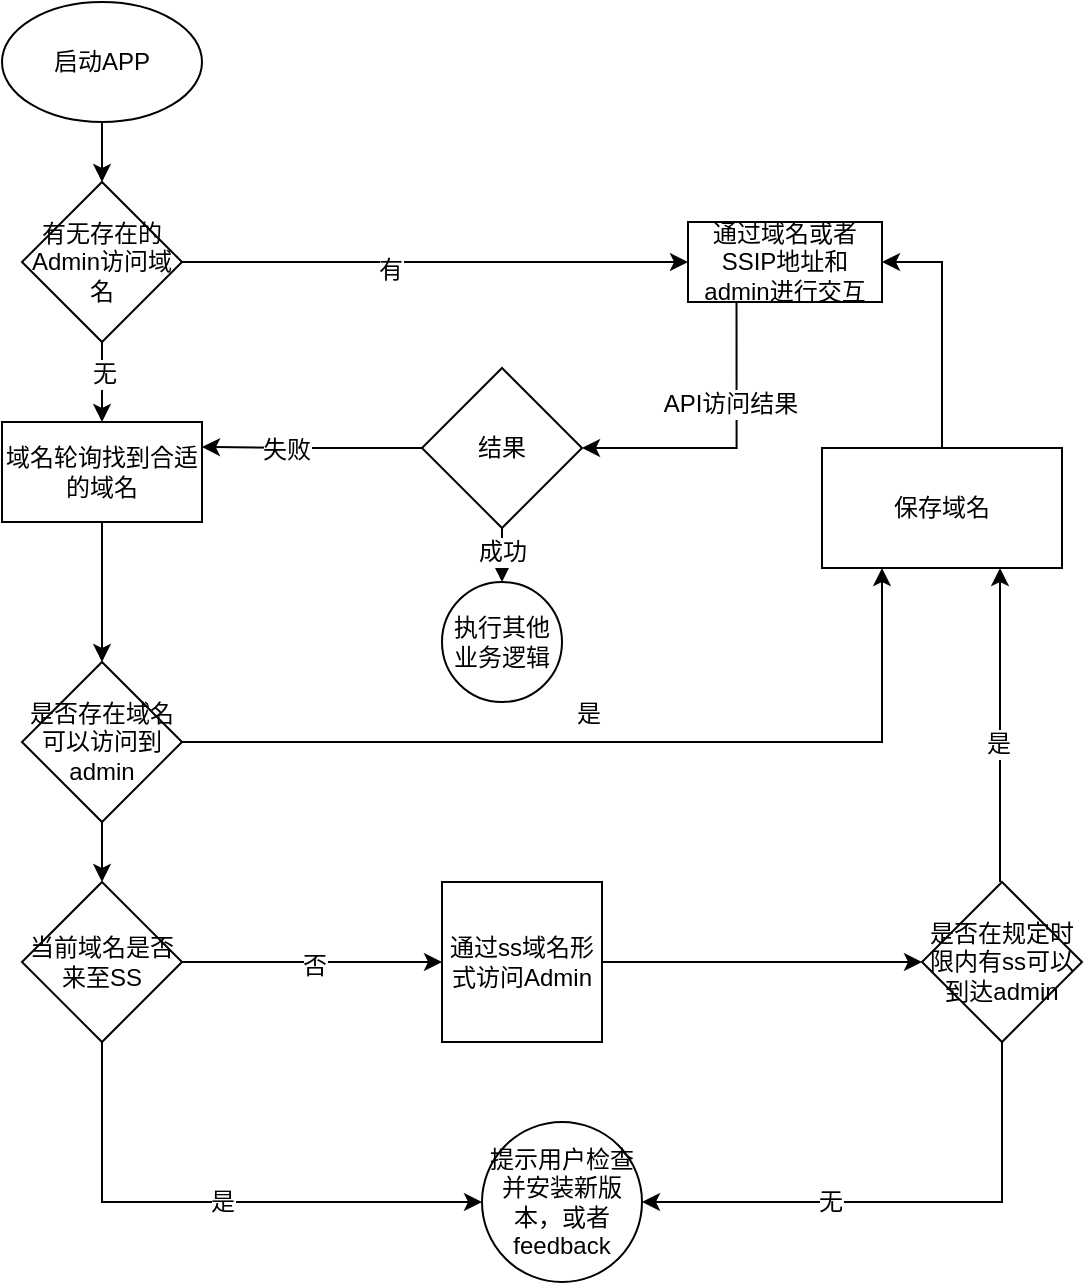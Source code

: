<mxfile version="11.1.4" type="github"><diagram id="UYDEi5oEByDB0GIAf9HY" name="Page-1"><mxGraphModel dx="1344" dy="572" grid="1" gridSize="10" guides="1" tooltips="1" connect="1" arrows="1" fold="1" page="1" pageScale="1" pageWidth="827" pageHeight="1169" math="0" shadow="0"><root><mxCell id="0"/><mxCell id="1" parent="0"/><mxCell id="9VbtysdEZYONacJEJdog-5" style="edgeStyle=orthogonalEdgeStyle;rounded=0;orthogonalLoop=1;jettySize=auto;html=1;exitX=0.5;exitY=1;exitDx=0;exitDy=0;entryX=0.5;entryY=0;entryDx=0;entryDy=0;" parent="1" source="9VbtysdEZYONacJEJdog-1" target="9VbtysdEZYONacJEJdog-2" edge="1"><mxGeometry relative="1" as="geometry"/></mxCell><mxCell id="9VbtysdEZYONacJEJdog-1" value="启动APP" style="ellipse;whiteSpace=wrap;html=1;" parent="1" vertex="1"><mxGeometry x="70" y="80" width="100" height="60" as="geometry"/></mxCell><mxCell id="9VbtysdEZYONacJEJdog-4" style="edgeStyle=orthogonalEdgeStyle;rounded=0;orthogonalLoop=1;jettySize=auto;html=1;" parent="1" source="9VbtysdEZYONacJEJdog-2" edge="1"><mxGeometry relative="1" as="geometry"><mxPoint x="120" y="290" as="targetPoint"/></mxGeometry></mxCell><mxCell id="9VbtysdEZYONacJEJdog-8" value="无" style="text;html=1;resizable=0;points=[];align=center;verticalAlign=middle;labelBackgroundColor=#ffffff;" parent="9VbtysdEZYONacJEJdog-4" vertex="1" connectable="0"><mxGeometry x="-0.2" y="1" relative="1" as="geometry"><mxPoint as="offset"/></mxGeometry></mxCell><mxCell id="9VbtysdEZYONacJEJdog-6" style="edgeStyle=orthogonalEdgeStyle;rounded=0;orthogonalLoop=1;jettySize=auto;html=1;exitX=1;exitY=0.5;exitDx=0;exitDy=0;entryX=0;entryY=0.5;entryDx=0;entryDy=0;" parent="1" source="9VbtysdEZYONacJEJdog-2" target="9VbtysdEZYONacJEJdog-3" edge="1"><mxGeometry relative="1" as="geometry"/></mxCell><mxCell id="9VbtysdEZYONacJEJdog-7" value="有" style="text;html=1;resizable=0;points=[];align=center;verticalAlign=middle;labelBackgroundColor=#ffffff;" parent="9VbtysdEZYONacJEJdog-6" vertex="1" connectable="0"><mxGeometry x="-0.182" y="-4" relative="1" as="geometry"><mxPoint as="offset"/></mxGeometry></mxCell><mxCell id="9VbtysdEZYONacJEJdog-2" value="有无存在的Admin访问域名" style="rhombus;whiteSpace=wrap;html=1;" parent="1" vertex="1"><mxGeometry x="80" y="170" width="80" height="80" as="geometry"/></mxCell><mxCell id="9VbtysdEZYONacJEJdog-31" style="edgeStyle=orthogonalEdgeStyle;rounded=0;orthogonalLoop=1;jettySize=auto;html=1;exitX=0.25;exitY=1;exitDx=0;exitDy=0;entryX=1;entryY=0.5;entryDx=0;entryDy=0;" parent="1" source="9VbtysdEZYONacJEJdog-3" target="9VbtysdEZYONacJEJdog-30" edge="1"><mxGeometry relative="1" as="geometry"/></mxCell><mxCell id="9VbtysdEZYONacJEJdog-34" value="API访问结果" style="text;html=1;resizable=0;points=[];align=center;verticalAlign=middle;labelBackgroundColor=#ffffff;" parent="9VbtysdEZYONacJEJdog-31" vertex="1" connectable="0"><mxGeometry x="-0.329" y="-4" relative="1" as="geometry"><mxPoint as="offset"/></mxGeometry></mxCell><mxCell id="9VbtysdEZYONacJEJdog-3" value="通过域名或者SSIP地址和admin进行交互" style="rounded=0;whiteSpace=wrap;html=1;" parent="1" vertex="1"><mxGeometry x="413" y="190" width="97" height="40" as="geometry"/></mxCell><mxCell id="9VbtysdEZYONacJEJdog-11" style="edgeStyle=orthogonalEdgeStyle;rounded=0;orthogonalLoop=1;jettySize=auto;html=1;exitX=0.5;exitY=1;exitDx=0;exitDy=0;entryX=0.5;entryY=0;entryDx=0;entryDy=0;" parent="1" source="9VbtysdEZYONacJEJdog-9" target="9VbtysdEZYONacJEJdog-10" edge="1"><mxGeometry relative="1" as="geometry"/></mxCell><mxCell id="9VbtysdEZYONacJEJdog-9" value="域名轮询找到合适的域名" style="rounded=0;whiteSpace=wrap;html=1;" parent="1" vertex="1"><mxGeometry x="70" y="290" width="100" height="50" as="geometry"/></mxCell><mxCell id="9VbtysdEZYONacJEJdog-12" style="edgeStyle=orthogonalEdgeStyle;rounded=0;orthogonalLoop=1;jettySize=auto;html=1;exitX=1;exitY=0.5;exitDx=0;exitDy=0;entryX=0.25;entryY=1;entryDx=0;entryDy=0;" parent="1" source="9VbtysdEZYONacJEJdog-10" edge="1" target="YYTlnLrb_-maiaqBZslA-1"><mxGeometry relative="1" as="geometry"><mxPoint x="490" y="230" as="targetPoint"/><Array as="points"><mxPoint x="510" y="450"/></Array></mxGeometry></mxCell><mxCell id="9VbtysdEZYONacJEJdog-13" value="是" style="text;html=1;resizable=0;points=[];align=center;verticalAlign=middle;labelBackgroundColor=#ffffff;" parent="9VbtysdEZYONacJEJdog-12" vertex="1" connectable="0"><mxGeometry x="-0.074" y="14" relative="1" as="geometry"><mxPoint as="offset"/></mxGeometry></mxCell><mxCell id="9VbtysdEZYONacJEJdog-15" style="edgeStyle=orthogonalEdgeStyle;rounded=0;orthogonalLoop=1;jettySize=auto;html=1;exitX=0.5;exitY=1;exitDx=0;exitDy=0;entryX=0.5;entryY=0;entryDx=0;entryDy=0;" parent="1" source="9VbtysdEZYONacJEJdog-10" target="9VbtysdEZYONacJEJdog-14" edge="1"><mxGeometry relative="1" as="geometry"/></mxCell><mxCell id="9VbtysdEZYONacJEJdog-10" value="是否存在域名可以访问到admin" style="rhombus;whiteSpace=wrap;html=1;" parent="1" vertex="1"><mxGeometry x="80" y="410" width="80" height="80" as="geometry"/></mxCell><mxCell id="9VbtysdEZYONacJEJdog-18" style="edgeStyle=orthogonalEdgeStyle;rounded=0;orthogonalLoop=1;jettySize=auto;html=1;exitX=0.5;exitY=1;exitDx=0;exitDy=0;entryX=0;entryY=0.5;entryDx=0;entryDy=0;" parent="1" source="9VbtysdEZYONacJEJdog-14" target="9VbtysdEZYONacJEJdog-17" edge="1"><mxGeometry relative="1" as="geometry"/></mxCell><mxCell id="9VbtysdEZYONacJEJdog-19" value="是" style="text;html=1;resizable=0;points=[];align=center;verticalAlign=middle;labelBackgroundColor=#ffffff;" parent="9VbtysdEZYONacJEJdog-18" vertex="1" connectable="0"><mxGeometry x="-0.444" y="30" relative="1" as="geometry"><mxPoint x="30" y="5" as="offset"/></mxGeometry></mxCell><mxCell id="9VbtysdEZYONacJEJdog-21" style="edgeStyle=orthogonalEdgeStyle;rounded=0;orthogonalLoop=1;jettySize=auto;html=1;entryX=0;entryY=0.5;entryDx=0;entryDy=0;" parent="1" source="9VbtysdEZYONacJEJdog-14" target="9VbtysdEZYONacJEJdog-20" edge="1"><mxGeometry relative="1" as="geometry"/></mxCell><mxCell id="9VbtysdEZYONacJEJdog-40" value="否" style="text;html=1;resizable=0;points=[];align=center;verticalAlign=middle;labelBackgroundColor=#ffffff;" parent="9VbtysdEZYONacJEJdog-21" vertex="1" connectable="0"><mxGeometry x="0.015" y="-2" relative="1" as="geometry"><mxPoint as="offset"/></mxGeometry></mxCell><mxCell id="9VbtysdEZYONacJEJdog-14" value="当前域名是否来至SS" style="rhombus;whiteSpace=wrap;html=1;" parent="1" vertex="1"><mxGeometry x="80" y="520" width="80" height="80" as="geometry"/></mxCell><mxCell id="9VbtysdEZYONacJEJdog-17" value="提示用户检查并安装新版本，或者feedback" style="ellipse;whiteSpace=wrap;html=1;aspect=fixed;" parent="1" vertex="1"><mxGeometry x="310" y="640" width="80" height="80" as="geometry"/></mxCell><mxCell id="9VbtysdEZYONacJEJdog-23" style="edgeStyle=orthogonalEdgeStyle;rounded=0;orthogonalLoop=1;jettySize=auto;html=1;entryX=0;entryY=0.5;entryDx=0;entryDy=0;" parent="1" source="9VbtysdEZYONacJEJdog-20" target="9VbtysdEZYONacJEJdog-22" edge="1"><mxGeometry relative="1" as="geometry"/></mxCell><mxCell id="9VbtysdEZYONacJEJdog-20" value="通过ss域名形式访问Admin" style="whiteSpace=wrap;html=1;aspect=fixed;" parent="1" vertex="1"><mxGeometry x="290" y="520" width="80" height="80" as="geometry"/></mxCell><mxCell id="9VbtysdEZYONacJEJdog-24" style="edgeStyle=orthogonalEdgeStyle;rounded=0;orthogonalLoop=1;jettySize=auto;html=1;entryX=1;entryY=0.5;entryDx=0;entryDy=0;exitX=0.5;exitY=1;exitDx=0;exitDy=0;" parent="1" source="9VbtysdEZYONacJEJdog-22" target="9VbtysdEZYONacJEJdog-17" edge="1"><mxGeometry relative="1" as="geometry"><Array as="points"><mxPoint x="570" y="680"/></Array></mxGeometry></mxCell><mxCell id="9VbtysdEZYONacJEJdog-25" value="无" style="text;html=1;resizable=0;points=[];align=center;verticalAlign=middle;labelBackgroundColor=#ffffff;" parent="9VbtysdEZYONacJEJdog-24" vertex="1" connectable="0"><mxGeometry x="0.2" y="8" relative="1" as="geometry"><mxPoint x="-10" y="-8" as="offset"/></mxGeometry></mxCell><mxCell id="9VbtysdEZYONacJEJdog-26" style="edgeStyle=orthogonalEdgeStyle;rounded=0;orthogonalLoop=1;jettySize=auto;html=1;entryX=0.75;entryY=1;entryDx=0;entryDy=0;exitX=0.5;exitY=0;exitDx=0;exitDy=0;" parent="1" edge="1"><mxGeometry relative="1" as="geometry"><mxPoint x="569" y="363" as="targetPoint"/><Array as="points"><mxPoint x="569" y="480"/><mxPoint x="569" y="480"/></Array><mxPoint x="569" y="520" as="sourcePoint"/></mxGeometry></mxCell><mxCell id="9VbtysdEZYONacJEJdog-28" value="是" style="text;html=1;resizable=0;points=[];align=center;verticalAlign=middle;labelBackgroundColor=#ffffff;" parent="9VbtysdEZYONacJEJdog-26" vertex="1" connectable="0"><mxGeometry x="-0.12" y="1" relative="1" as="geometry"><mxPoint as="offset"/></mxGeometry></mxCell><mxCell id="9VbtysdEZYONacJEJdog-22" value="是否在规定时限内有ss可以到达admin" style="rhombus;whiteSpace=wrap;html=1;" parent="1" vertex="1"><mxGeometry x="530" y="520" width="80" height="80" as="geometry"/></mxCell><mxCell id="9VbtysdEZYONacJEJdog-36" style="edgeStyle=orthogonalEdgeStyle;rounded=0;orthogonalLoop=1;jettySize=auto;html=1;exitX=0.5;exitY=1;exitDx=0;exitDy=0;entryX=0.5;entryY=0;entryDx=0;entryDy=0;" parent="1" source="9VbtysdEZYONacJEJdog-30" target="9VbtysdEZYONacJEJdog-35" edge="1"><mxGeometry relative="1" as="geometry"/></mxCell><mxCell id="9VbtysdEZYONacJEJdog-37" value="成功" style="text;html=1;resizable=0;points=[];align=center;verticalAlign=middle;labelBackgroundColor=#ffffff;" parent="9VbtysdEZYONacJEJdog-36" vertex="1" connectable="0"><mxGeometry x="-0.1" relative="1" as="geometry"><mxPoint as="offset"/></mxGeometry></mxCell><mxCell id="9VbtysdEZYONacJEJdog-38" style="edgeStyle=orthogonalEdgeStyle;rounded=0;orthogonalLoop=1;jettySize=auto;html=1;exitX=0;exitY=0.5;exitDx=0;exitDy=0;entryX=1;entryY=0.25;entryDx=0;entryDy=0;" parent="1" source="9VbtysdEZYONacJEJdog-30" target="9VbtysdEZYONacJEJdog-9" edge="1"><mxGeometry relative="1" as="geometry"/></mxCell><mxCell id="9VbtysdEZYONacJEJdog-39" value="失败" style="text;html=1;resizable=0;points=[];align=center;verticalAlign=middle;labelBackgroundColor=#ffffff;" parent="9VbtysdEZYONacJEJdog-38" vertex="1" connectable="0"><mxGeometry x="0.236" y="1" relative="1" as="geometry"><mxPoint as="offset"/></mxGeometry></mxCell><mxCell id="9VbtysdEZYONacJEJdog-30" value="结果" style="rhombus;whiteSpace=wrap;html=1;" parent="1" vertex="1"><mxGeometry x="280" y="263" width="80" height="80" as="geometry"/></mxCell><mxCell id="9VbtysdEZYONacJEJdog-35" value="执行其他业务逻辑" style="ellipse;whiteSpace=wrap;html=1;aspect=fixed;" parent="1" vertex="1"><mxGeometry x="290" y="370" width="60" height="60" as="geometry"/></mxCell><mxCell id="YYTlnLrb_-maiaqBZslA-2" style="edgeStyle=orthogonalEdgeStyle;rounded=0;orthogonalLoop=1;jettySize=auto;html=1;exitX=0.5;exitY=0;exitDx=0;exitDy=0;entryX=1;entryY=0.5;entryDx=0;entryDy=0;" edge="1" parent="1" source="YYTlnLrb_-maiaqBZslA-1" target="9VbtysdEZYONacJEJdog-3"><mxGeometry relative="1" as="geometry"><mxPoint x="520" y="220" as="targetPoint"/></mxGeometry></mxCell><mxCell id="YYTlnLrb_-maiaqBZslA-1" value="保存域名" style="rounded=0;whiteSpace=wrap;html=1;" vertex="1" parent="1"><mxGeometry x="480" y="303" width="120" height="60" as="geometry"/></mxCell></root></mxGraphModel></diagram></mxfile>